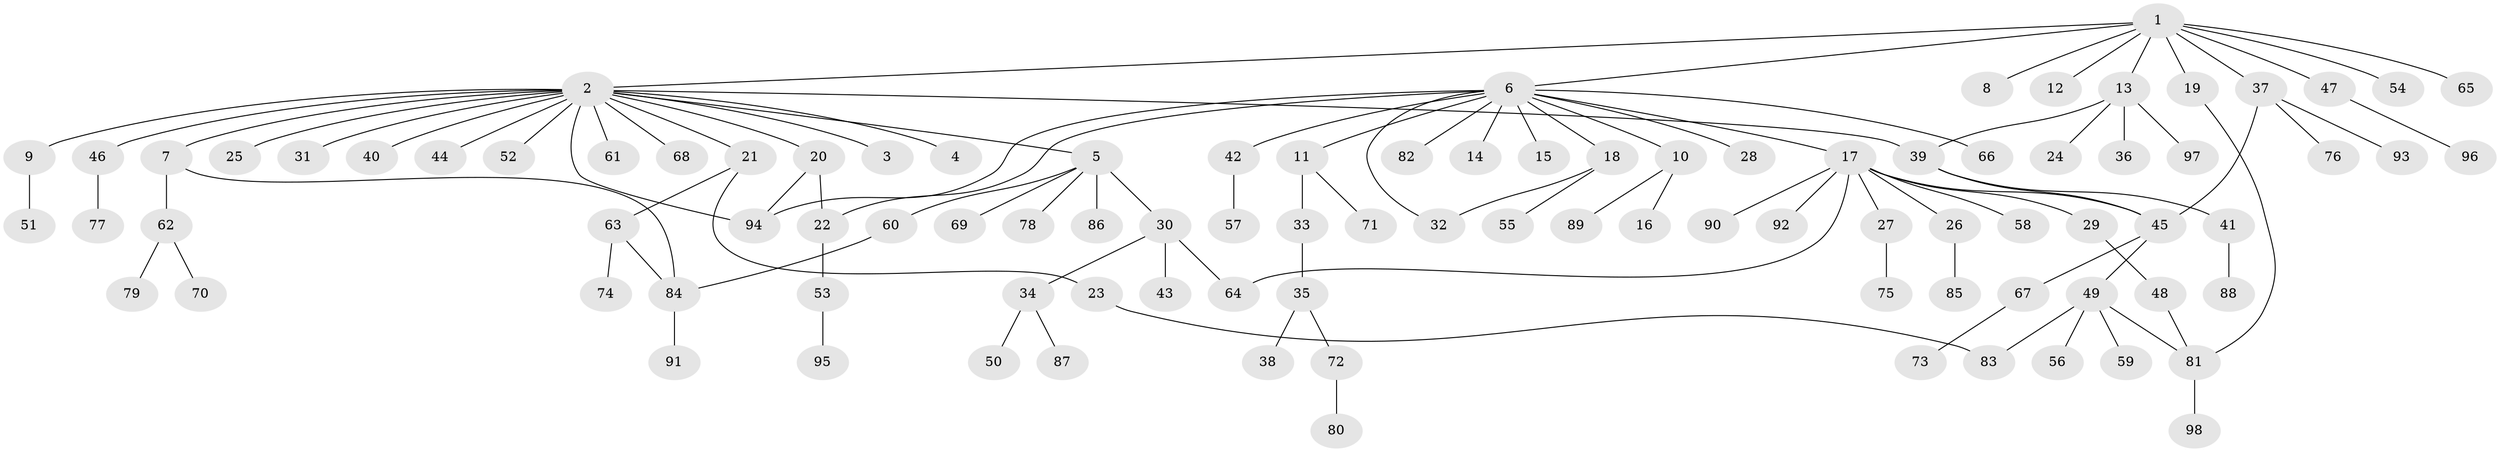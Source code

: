 // Generated by graph-tools (version 1.1) at 2025/01/03/09/25 03:01:42]
// undirected, 98 vertices, 110 edges
graph export_dot {
graph [start="1"]
  node [color=gray90,style=filled];
  1;
  2;
  3;
  4;
  5;
  6;
  7;
  8;
  9;
  10;
  11;
  12;
  13;
  14;
  15;
  16;
  17;
  18;
  19;
  20;
  21;
  22;
  23;
  24;
  25;
  26;
  27;
  28;
  29;
  30;
  31;
  32;
  33;
  34;
  35;
  36;
  37;
  38;
  39;
  40;
  41;
  42;
  43;
  44;
  45;
  46;
  47;
  48;
  49;
  50;
  51;
  52;
  53;
  54;
  55;
  56;
  57;
  58;
  59;
  60;
  61;
  62;
  63;
  64;
  65;
  66;
  67;
  68;
  69;
  70;
  71;
  72;
  73;
  74;
  75;
  76;
  77;
  78;
  79;
  80;
  81;
  82;
  83;
  84;
  85;
  86;
  87;
  88;
  89;
  90;
  91;
  92;
  93;
  94;
  95;
  96;
  97;
  98;
  1 -- 2;
  1 -- 6;
  1 -- 8;
  1 -- 12;
  1 -- 13;
  1 -- 19;
  1 -- 37;
  1 -- 47;
  1 -- 54;
  1 -- 65;
  2 -- 3;
  2 -- 4;
  2 -- 5;
  2 -- 7;
  2 -- 9;
  2 -- 20;
  2 -- 21;
  2 -- 25;
  2 -- 31;
  2 -- 39;
  2 -- 40;
  2 -- 44;
  2 -- 46;
  2 -- 52;
  2 -- 61;
  2 -- 68;
  2 -- 94;
  5 -- 30;
  5 -- 60;
  5 -- 69;
  5 -- 78;
  5 -- 86;
  6 -- 10;
  6 -- 11;
  6 -- 14;
  6 -- 15;
  6 -- 17;
  6 -- 18;
  6 -- 22;
  6 -- 28;
  6 -- 32;
  6 -- 42;
  6 -- 66;
  6 -- 82;
  6 -- 94;
  7 -- 62;
  7 -- 84;
  9 -- 51;
  10 -- 16;
  10 -- 89;
  11 -- 33;
  11 -- 71;
  13 -- 24;
  13 -- 36;
  13 -- 39;
  13 -- 97;
  17 -- 26;
  17 -- 27;
  17 -- 29;
  17 -- 45;
  17 -- 58;
  17 -- 64;
  17 -- 90;
  17 -- 92;
  18 -- 32;
  18 -- 55;
  19 -- 81;
  20 -- 22;
  20 -- 94;
  21 -- 23;
  21 -- 63;
  22 -- 53;
  23 -- 83;
  26 -- 85;
  27 -- 75;
  29 -- 48;
  30 -- 34;
  30 -- 43;
  30 -- 64;
  33 -- 35;
  34 -- 50;
  34 -- 87;
  35 -- 38;
  35 -- 72;
  37 -- 45;
  37 -- 76;
  37 -- 93;
  39 -- 41;
  39 -- 45;
  41 -- 88;
  42 -- 57;
  45 -- 49;
  45 -- 67;
  46 -- 77;
  47 -- 96;
  48 -- 81;
  49 -- 56;
  49 -- 59;
  49 -- 81;
  49 -- 83;
  53 -- 95;
  60 -- 84;
  62 -- 70;
  62 -- 79;
  63 -- 74;
  63 -- 84;
  67 -- 73;
  72 -- 80;
  81 -- 98;
  84 -- 91;
}
